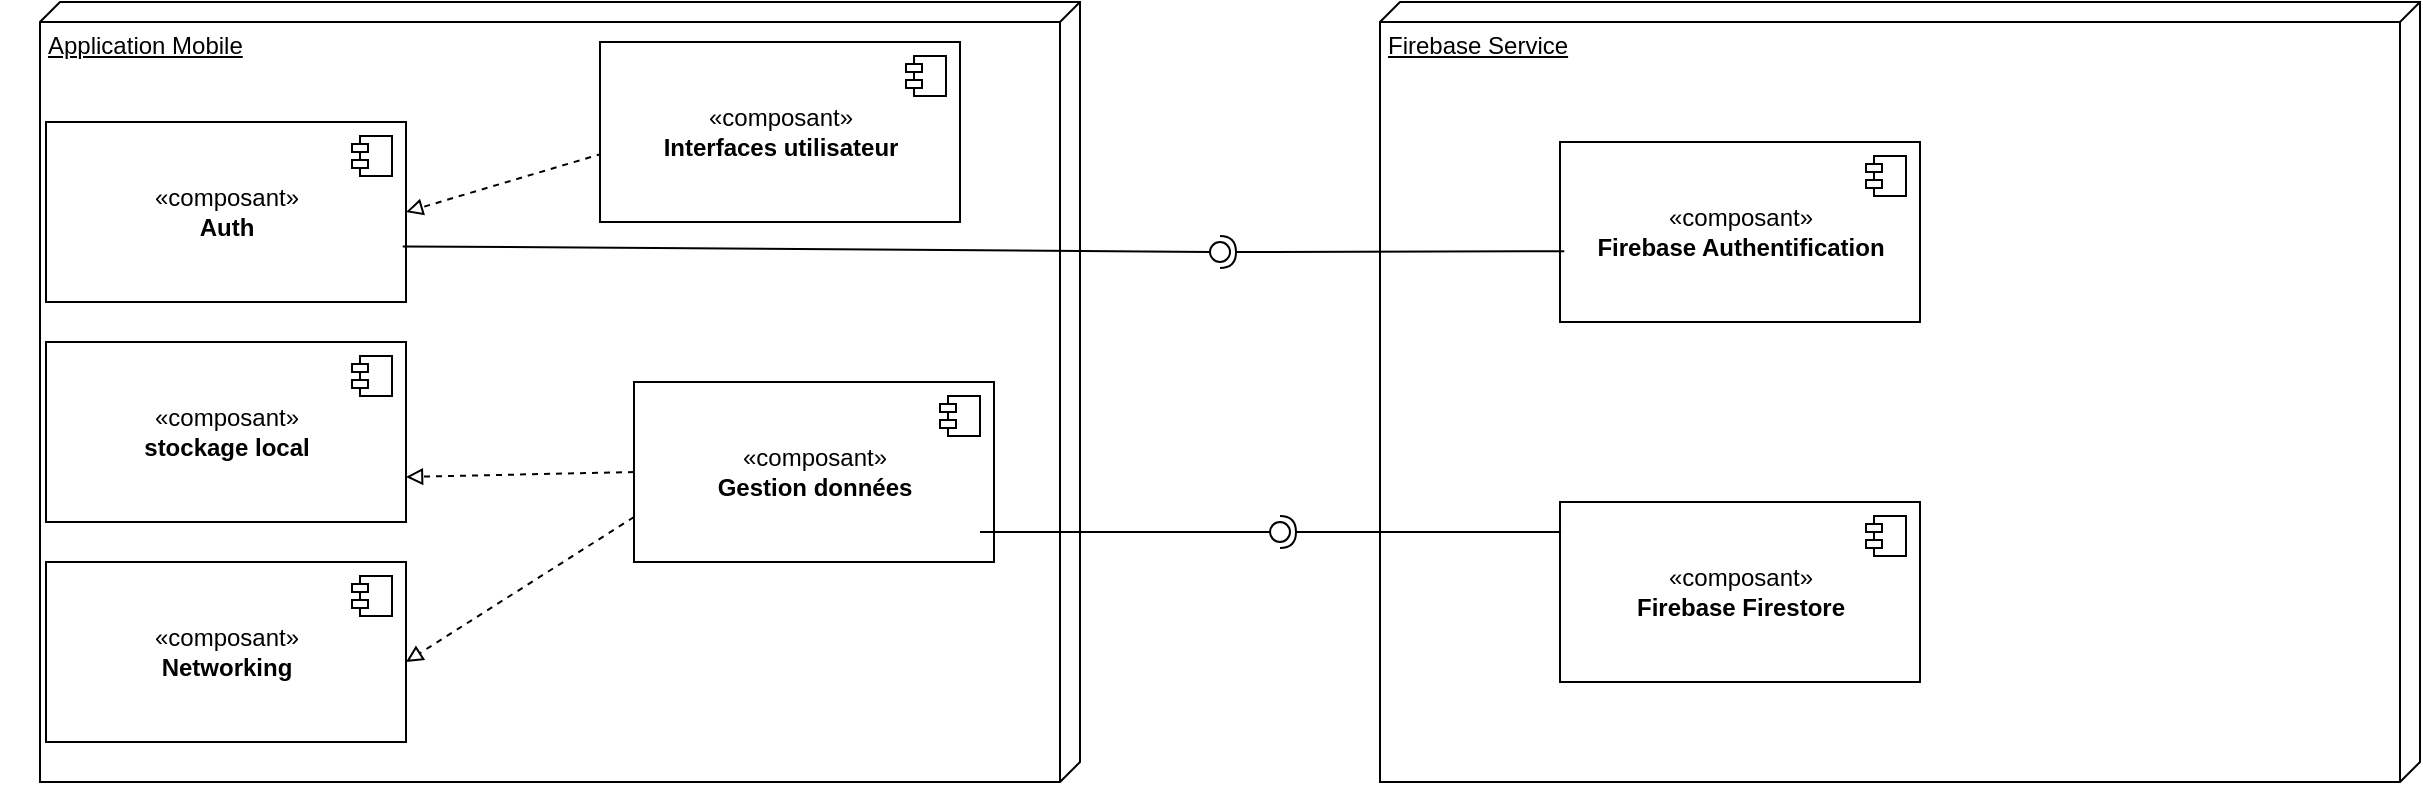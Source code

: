 <mxfile version="13.9.9" type="device"><diagram name="Page-1" id="929967ad-93f9-6ef4-fab6-5d389245f69c"><mxGraphModel dx="1316" dy="590" grid="1" gridSize="10" guides="1" tooltips="1" connect="1" arrows="1" fold="1" page="1" pageScale="1.5" pageWidth="1169" pageHeight="826" background="none" math="0" shadow="0"><root><mxCell id="0" style=";html=1;"/><mxCell id="1" style=";html=1;" parent="0"/><mxCell id="lPrrTfCzSKHKo6Ytb3Sh-11" value="" style="group" parent="1" vertex="1" connectable="0"><mxGeometry x="380" y="300" width="540" height="390" as="geometry"/></mxCell><mxCell id="lPrrTfCzSKHKo6Ytb3Sh-1" value="Application Mobile" style="verticalAlign=top;align=left;spacingTop=8;spacingLeft=2;spacingRight=12;shape=cube;size=10;direction=south;fontStyle=4;html=1;container=1;" parent="lPrrTfCzSKHKo6Ytb3Sh-11" vertex="1"><mxGeometry x="20" y="-10" width="520" height="390" as="geometry"/></mxCell><mxCell id="lPrrTfCzSKHKo6Ytb3Sh-6" value="«composant»&lt;br&gt;&lt;b&gt;Networking&lt;/b&gt;&lt;span style=&quot;color: rgba(0 , 0 , 0 , 0) ; font-family: monospace ; font-size: 0px&quot;&gt;%3CmxGraphModel%3E%3Croot%3E%3CmxCell%20id%3D%220%22%2F%3E%3CmxCell%20id%3D%221%22%20parent%3D%220%22%2F%3E%3CmxCell%20id%3D%222%22%20value%3D%22%C2%ABinterface%C2%BB%26lt%3Bbr%26gt%3B%26lt%3Bb%26gt%3BScreens%26lt%3B%2Fb%26gt%3B%22%20style%3D%22html%3D1%3BdropTarget%3D0%3B%22%20vertex%3D%221%22%20parent%3D%221%22%3E%3CmxGeometry%20x%3D%22690%22%20y%3D%22720%22%20width%3D%22180%22%20height%3D%2290%22%20as%3D%22geometry%22%2F%3E%3C%2FmxCell%3E%3CmxCell%20id%3D%223%22%20value%3D%22%22%20style%3D%22shape%3Dmodule%3BjettyWidth%3D8%3BjettyHeight%3D4%3B%22%20vertex%3D%221%22%20parent%3D%222%22%3E%3CmxGeometry%20x%3D%221%22%20width%3D%2220%22%20height%3D%2220%22%20relative%3D%221%22%20as%3D%22geometry%22%3E%3CmxPoint%20x%3D%22-27%22%20y%3D%227%22%20as%3D%22offset%22%2F%3E%3C%2FmxGeometry%3E%3C%2FmxCell%3E%3C%2Froot%3E%3C%2FmxGraphModel%3E&lt;/span&gt;" style="html=1;dropTarget=0;" parent="lPrrTfCzSKHKo6Ytb3Sh-1" vertex="1"><mxGeometry x="3" y="280" width="180" height="90" as="geometry"/></mxCell><mxCell id="lPrrTfCzSKHKo6Ytb3Sh-7" value="" style="shape=module;jettyWidth=8;jettyHeight=4;" parent="lPrrTfCzSKHKo6Ytb3Sh-6" vertex="1"><mxGeometry x="1" width="20" height="20" relative="1" as="geometry"><mxPoint x="-27" y="7" as="offset"/></mxGeometry></mxCell><mxCell id="lPrrTfCzSKHKo6Ytb3Sh-4" value="«composant»&lt;br&gt;&lt;b&gt;Gestion données&lt;/b&gt;&lt;span style=&quot;color: rgba(0 , 0 , 0 , 0) ; font-family: monospace ; font-size: 0px&quot;&gt;%3CmxGraphModel%3E%3Croot%3E%3CmxCell%20id%3D%220%22%2F%3E%3CmxCell%20id%3D%221%22%20parent%3D%220%22%2F%3E%3CmxCell%20id%3D%222%22%20value%3D%22%C2%ABinterface%C2%BB%26lt%3Bbr%26gt%3B%26lt%3Bb%26gt%3BScreens%26lt%3B%2Fb%26gt%3B%22%20style%3D%22html%3D1%3BdropTarget%3D0%3B%22%20vertex%3D%221%22%20parent%3D%221%22%3E%3CmxGeometry%20x%3D%22690%22%20y%3D%22720%22%20width%3D%22180%22%20height%3D%2290%22%20as%3D%22geometry%22%2F%3E%3C%2FmxCell%3E%3CmxCell%20id%3D%223%22%20value%3D%22%22%20style%3D%22shape%3Dmodule%3BjettyWidth%3D8%3BjettyHeight%3D4%3B%22%20vertex%3D%221%22%20parent%3D%222%22%3E%3CmxGeometry%20x%3D%221%22%20width%3D%2220%22%20height%3D%2220%22%20relative%3D%221%22%20as%3D%22geometry%22%3E%3CmxPoint%20x%3D%22-27%22%20y%3D%227%22%20as%3D%22offset%22%2F%3E%3C%2FmxGeometry%3E%3C%2FmxCell%3E%3C%2Froot%3E%3C%2FmxGraphModel%3E&lt;/span&gt;" style="html=1;dropTarget=0;" parent="lPrrTfCzSKHKo6Ytb3Sh-1" vertex="1"><mxGeometry x="297" y="190" width="180" height="90" as="geometry"/></mxCell><mxCell id="lPrrTfCzSKHKo6Ytb3Sh-5" value="" style="shape=module;jettyWidth=8;jettyHeight=4;" parent="lPrrTfCzSKHKo6Ytb3Sh-4" vertex="1"><mxGeometry x="1" width="20" height="20" relative="1" as="geometry"><mxPoint x="-27" y="7" as="offset"/></mxGeometry></mxCell><mxCell id="lPrrTfCzSKHKo6Ytb3Sh-33" value="«composant»&lt;br&gt;&lt;b&gt;Auth&lt;/b&gt;" style="html=1;dropTarget=0;" parent="lPrrTfCzSKHKo6Ytb3Sh-1" vertex="1"><mxGeometry x="3" y="60" width="180" height="90" as="geometry"/></mxCell><mxCell id="lPrrTfCzSKHKo6Ytb3Sh-34" value="" style="shape=module;jettyWidth=8;jettyHeight=4;" parent="lPrrTfCzSKHKo6Ytb3Sh-33" vertex="1"><mxGeometry x="1" width="20" height="20" relative="1" as="geometry"><mxPoint x="-27" y="7" as="offset"/></mxGeometry></mxCell><mxCell id="lPrrTfCzSKHKo6Ytb3Sh-41" value="" style="endArrow=block;dashed=1;html=1;endFill=0;entryX=1;entryY=0.5;entryDx=0;entryDy=0;exitX=0.007;exitY=0.62;exitDx=0;exitDy=0;exitPerimeter=0;" parent="lPrrTfCzSKHKo6Ytb3Sh-1" source="lPrrTfCzSKHKo6Ytb3Sh-42" target="lPrrTfCzSKHKo6Ytb3Sh-33" edge="1"><mxGeometry width="50" height="50" relative="1" as="geometry"><mxPoint x="243" y="240" as="sourcePoint"/><mxPoint x="293" y="190" as="targetPoint"/></mxGeometry></mxCell><mxCell id="lPrrTfCzSKHKo6Ytb3Sh-42" value="«composant»&lt;br&gt;&lt;b&gt;Interfaces utilisateur&lt;/b&gt;" style="html=1;dropTarget=0;" parent="lPrrTfCzSKHKo6Ytb3Sh-1" vertex="1"><mxGeometry x="280" y="20" width="180" height="90" as="geometry"/></mxCell><mxCell id="lPrrTfCzSKHKo6Ytb3Sh-43" value="" style="shape=module;jettyWidth=8;jettyHeight=4;" parent="lPrrTfCzSKHKo6Ytb3Sh-42" vertex="1"><mxGeometry x="1" width="20" height="20" relative="1" as="geometry"><mxPoint x="-27" y="7" as="offset"/></mxGeometry></mxCell><mxCell id="lPrrTfCzSKHKo6Ytb3Sh-49" value="«composant»&lt;br&gt;&lt;b&gt;stockage local&lt;/b&gt;&lt;span style=&quot;color: rgba(0 , 0 , 0 , 0) ; font-family: monospace ; font-size: 0px&quot;&gt;%3CmxGraphModel%3E%3Croot%3E%3CmxCell%20id%3D%220%22%2F%3E%3CmxCell%20id%3D%221%22%20parent%3D%220%22%2F%3E%3CmxCell%20id%3D%222%22%20value%3D%22%C2%ABinterface%C2%BB%26lt%3Bbr%26gt%3B%26lt%3Bb%26gt%3BScreens%26lt%3B%2Fb%26gt%3B%22%20style%3D%22html%3D1%3BdropTarget%3D0%3B%22%20vertex%3D%221%22%20parent%3D%221%22%3E%3CmxGeometry%20x%3D%22690%22%20y%3D%22720%22%20width%3D%22180%22%20height%3D%2290%22%20as%3D%22geometry%22%2F%3E%3C%2FmxCell%3E%3CmxCell%20id%3D%223%22%20value%3D%22%22%20style%3D%22shape%3Dmodule%3BjettyWidth%3D8%3BjettyHeight%3D4%3B%22%20vertex%3D%221%22%20parent%3D%222%22%3E%3CmxGeometry%20x%3D%221%22%20width%3D%2220%22%20height%3D%2220%22%20relative%3D%221%22%20as%3D%22geometry%22%3E%3CmxPoint%20x%3D%22-27%22%20y%3D%227%22%20as%3D%22offset%22%2F%3E%3C%2FmxGeometry%3E%3C%2FmxCell%3E%3C%2Froot%3E%3C%2FmxGraphModel%3&lt;/span&gt;" style="html=1;dropTarget=0;" parent="lPrrTfCzSKHKo6Ytb3Sh-1" vertex="1"><mxGeometry x="3" y="170" width="180" height="90" as="geometry"/></mxCell><mxCell id="lPrrTfCzSKHKo6Ytb3Sh-50" value="" style="shape=module;jettyWidth=8;jettyHeight=4;" parent="lPrrTfCzSKHKo6Ytb3Sh-49" vertex="1"><mxGeometry x="1" width="20" height="20" relative="1" as="geometry"><mxPoint x="-27" y="7" as="offset"/></mxGeometry></mxCell><mxCell id="lPrrTfCzSKHKo6Ytb3Sh-51" value="" style="endArrow=block;dashed=1;html=1;endFill=0;entryX=1;entryY=0.5;entryDx=0;entryDy=0;exitX=0;exitY=0.75;exitDx=0;exitDy=0;" parent="lPrrTfCzSKHKo6Ytb3Sh-1" source="lPrrTfCzSKHKo6Ytb3Sh-4" edge="1"><mxGeometry width="50" height="50" relative="1" as="geometry"><mxPoint x="294.26" y="330.8" as="sourcePoint"/><mxPoint x="183" y="330" as="targetPoint"/></mxGeometry></mxCell><mxCell id="lPrrTfCzSKHKo6Ytb3Sh-52" value="" style="endArrow=block;dashed=1;html=1;endFill=0;entryX=1;entryY=0.75;entryDx=0;entryDy=0;exitX=0;exitY=0.5;exitDx=0;exitDy=0;" parent="lPrrTfCzSKHKo6Ytb3Sh-1" source="lPrrTfCzSKHKo6Ytb3Sh-4" target="lPrrTfCzSKHKo6Ytb3Sh-49" edge="1"><mxGeometry width="50" height="50" relative="1" as="geometry"><mxPoint x="297" y="207.5" as="sourcePoint"/><mxPoint x="183" y="280.0" as="targetPoint"/></mxGeometry></mxCell><mxCell id="lPrrTfCzSKHKo6Ytb3Sh-28" value="«composant»&lt;br&gt;&lt;b&gt;FireStore&lt;/b&gt;&lt;span style=&quot;color: rgba(0 , 0 , 0 , 0) ; font-family: monospace ; font-size: 0px&quot;&gt;%3CmxGraphModel%3E%3Croot%3E%3CmxCell%20id%3D%220%22%2F%3E%3CmxCell%20id%3D%221%22%20parent%3D%220%22%2F%3E%3CmxCell%20id%3D%222%22%20value%3D%22%C2%ABinterface%C2%BB%26lt%3Bbr%26gt%3B%26lt%3Bb%26gt%3BScreens%26lt%3B%2Fb%26gt%3B%22%20style%3D%22html%3D1%3BdropTarget%3D0%3B%22%20vertex%3D%221%22%20parent%3D%221%22%3E%3CmxGeometry%20x%3D%22690%22%20y%3D%22720%22%20width%3D%22180%22%20height%3D%2290%22%20as%3D%22geometry%22%2F%3E%3C%2FmxCell%3E%3CmxCell%20id%3D%223%22%20value%3D%22%22%20style%3D%22shape%3Dmodule%3BjettyWidth%3D8%3BjettyHeight%3D4%3B%22%20vertex%3D%221%22%20parent%3D%222%22%3E%3CmxGeometry%20x%3D%221%22%20width%3D%2220%22%20height%3D%2220%22%20relative%3D%221%22%20as%3D%22geometry%22%3E%3CmxPoint%20x%3D%22-27%22%20y%3D%227%22%20as%3D%22offset%22%2F%3E%3C%2FmxGeometry%3E%3C%2FmxCell%3E%3C%2Froot%3E%3C%2FmxGraphModel%3E&lt;/span&gt;" style="html=1;dropTarget=0;" parent="1" vertex="1"><mxGeometry x="1120" y="460" width="180" height="90" as="geometry"/></mxCell><mxCell id="lPrrTfCzSKHKo6Ytb3Sh-29" value="" style="shape=module;jettyWidth=8;jettyHeight=4;" parent="lPrrTfCzSKHKo6Ytb3Sh-28" vertex="1"><mxGeometry x="1" width="20" height="20" relative="1" as="geometry"><mxPoint x="-27" y="7" as="offset"/></mxGeometry></mxCell><mxCell id="lPrrTfCzSKHKo6Ytb3Sh-68" value="" style="group" parent="1" vertex="1" connectable="0"><mxGeometry x="1050" y="300" width="540" height="390" as="geometry"/></mxCell><mxCell id="lPrrTfCzSKHKo6Ytb3Sh-69" value="Firebase Service" style="verticalAlign=top;align=left;spacingTop=8;spacingLeft=2;spacingRight=12;shape=cube;size=10;direction=south;fontStyle=4;html=1;container=1;" parent="lPrrTfCzSKHKo6Ytb3Sh-68" vertex="1"><mxGeometry x="20" y="-10" width="520" height="390" as="geometry"/></mxCell><mxCell id="lPrrTfCzSKHKo6Ytb3Sh-70" value="«composant»&lt;br&gt;&lt;b&gt;Firebase Firestore&lt;/b&gt;&lt;span style=&quot;color: rgba(0 , 0 , 0 , 0) ; font-family: monospace ; font-size: 0px&quot;&gt;%3CmxGraphModel%3E%3Croot%3E%3CmxCell%20id%3D%220%22%2F%3E%3CmxCell%20id%3D%221%22%20parent%3D%220%22%2F%3E%3CmxCell%20id%3D%222%22%20value%3D%22%C2%ABinterface%C2%BB%26lt%3Bbr%26gt%3B%26lt%3Bb%26gt%3BScreens%26lt%3B%2Fb%26gt%3B%22%20style%3D%22html%3D1%3BdropTarget%3D0%3B%22%20vertex%3D%221%22%20parent%3D%221%22%3E%3CmxGeometry%20x%3D%22690%22%20y%3D%22720%22%20width%3D%22180%22%20height%3D%2290%22%20as%3D%22geometry%22%2F%3E%3C%2FmxCell%3E%3CmxCell%20id%3D%223%22%20value%3D%22%22%20style%3D%22shape%3Dmodule%3BjettyWidth%3D8%3BjettyHeight%3D4%3B%22%20vertex%3D%221%22%20parent%3D%222%22%3E%3CmxGeometry%20x%3D%221%22%20width%3D%2220%22%20height%3D%2220%22%20relative%3D%221%22%20as%3D%22geometry%22%3E%3CmxPoint%20x%3D%22-27%22%20y%3D%227%22%20as%3D%22offset%22%2F%3E%3C%2FmxGeometry%3E%3C%2FmxCell%3E%3C%2Froot%3E%3C%2FmxGraphModel%3E&lt;/span&gt;" style="html=1;dropTarget=0;" parent="lPrrTfCzSKHKo6Ytb3Sh-69" vertex="1"><mxGeometry x="90" y="250" width="180" height="90" as="geometry"/></mxCell><mxCell id="lPrrTfCzSKHKo6Ytb3Sh-71" value="" style="shape=module;jettyWidth=8;jettyHeight=4;" parent="lPrrTfCzSKHKo6Ytb3Sh-70" vertex="1"><mxGeometry x="1" width="20" height="20" relative="1" as="geometry"><mxPoint x="-27" y="7" as="offset"/></mxGeometry></mxCell><mxCell id="lPrrTfCzSKHKo6Ytb3Sh-74" value="«composant»&lt;br&gt;&lt;b&gt;Firebase Authentification&lt;/b&gt;" style="html=1;dropTarget=0;" parent="lPrrTfCzSKHKo6Ytb3Sh-69" vertex="1"><mxGeometry x="90" y="70" width="180" height="90" as="geometry"/></mxCell><mxCell id="lPrrTfCzSKHKo6Ytb3Sh-75" value="" style="shape=module;jettyWidth=8;jettyHeight=4;" parent="lPrrTfCzSKHKo6Ytb3Sh-74" vertex="1"><mxGeometry x="1" width="20" height="20" relative="1" as="geometry"><mxPoint x="-27" y="7" as="offset"/></mxGeometry></mxCell><mxCell id="lPrrTfCzSKHKo6Ytb3Sh-86" value="" style="rounded=0;orthogonalLoop=1;jettySize=auto;html=1;endArrow=none;endFill=0;exitX=0.991;exitY=0.691;exitDx=0;exitDy=0;exitPerimeter=0;" parent="1" source="lPrrTfCzSKHKo6Ytb3Sh-33" target="lPrrTfCzSKHKo6Ytb3Sh-88" edge="1"><mxGeometry x="970" y="410" as="geometry"><mxPoint x="970" y="415" as="sourcePoint"/></mxGeometry></mxCell><mxCell id="lPrrTfCzSKHKo6Ytb3Sh-87" value="" style="rounded=0;orthogonalLoop=1;jettySize=auto;html=1;endArrow=halfCircle;endFill=0;entryX=0.5;entryY=0.5;entryDx=0;entryDy=0;endSize=6;strokeWidth=1;exitX=0.012;exitY=0.607;exitDx=0;exitDy=0;exitPerimeter=0;" parent="1" source="lPrrTfCzSKHKo6Ytb3Sh-74" target="lPrrTfCzSKHKo6Ytb3Sh-88" edge="1"><mxGeometry x="970" y="410" as="geometry"><mxPoint x="1010" y="415" as="sourcePoint"/></mxGeometry></mxCell><mxCell id="lPrrTfCzSKHKo6Ytb3Sh-88" value="" style="ellipse;whiteSpace=wrap;html=1;fontFamily=Helvetica;fontSize=12;fontColor=#000000;align=center;strokeColor=#000000;fillColor=#ffffff;points=[];aspect=fixed;resizable=0;" parent="1" vertex="1"><mxGeometry x="985" y="410" width="10" height="10" as="geometry"/></mxCell><mxCell id="lPrrTfCzSKHKo6Ytb3Sh-90" value="" style="rounded=0;orthogonalLoop=1;jettySize=auto;html=1;endArrow=none;endFill=0;exitX=0.961;exitY=0.833;exitDx=0;exitDy=0;exitPerimeter=0;" parent="1" source="lPrrTfCzSKHKo6Ytb3Sh-4" target="lPrrTfCzSKHKo6Ytb3Sh-92" edge="1"><mxGeometry x="1000" y="550" as="geometry"><mxPoint x="1000" y="555" as="sourcePoint"/></mxGeometry></mxCell><mxCell id="lPrrTfCzSKHKo6Ytb3Sh-91" value="" style="rounded=0;orthogonalLoop=1;jettySize=auto;html=1;endArrow=halfCircle;endFill=0;entryX=0.5;entryY=0.5;entryDx=0;entryDy=0;endSize=6;strokeWidth=1;exitX=0.003;exitY=0.167;exitDx=0;exitDy=0;exitPerimeter=0;" parent="1" source="lPrrTfCzSKHKo6Ytb3Sh-70" target="lPrrTfCzSKHKo6Ytb3Sh-92" edge="1"><mxGeometry x="1000" y="550" as="geometry"><mxPoint x="1040" y="555" as="sourcePoint"/></mxGeometry></mxCell><mxCell id="lPrrTfCzSKHKo6Ytb3Sh-92" value="" style="ellipse;whiteSpace=wrap;html=1;fontFamily=Helvetica;fontSize=12;fontColor=#000000;align=center;strokeColor=#000000;fillColor=#ffffff;points=[];aspect=fixed;resizable=0;" parent="1" vertex="1"><mxGeometry x="1015" y="550" width="10" height="10" as="geometry"/></mxCell></root></mxGraphModel></diagram></mxfile>